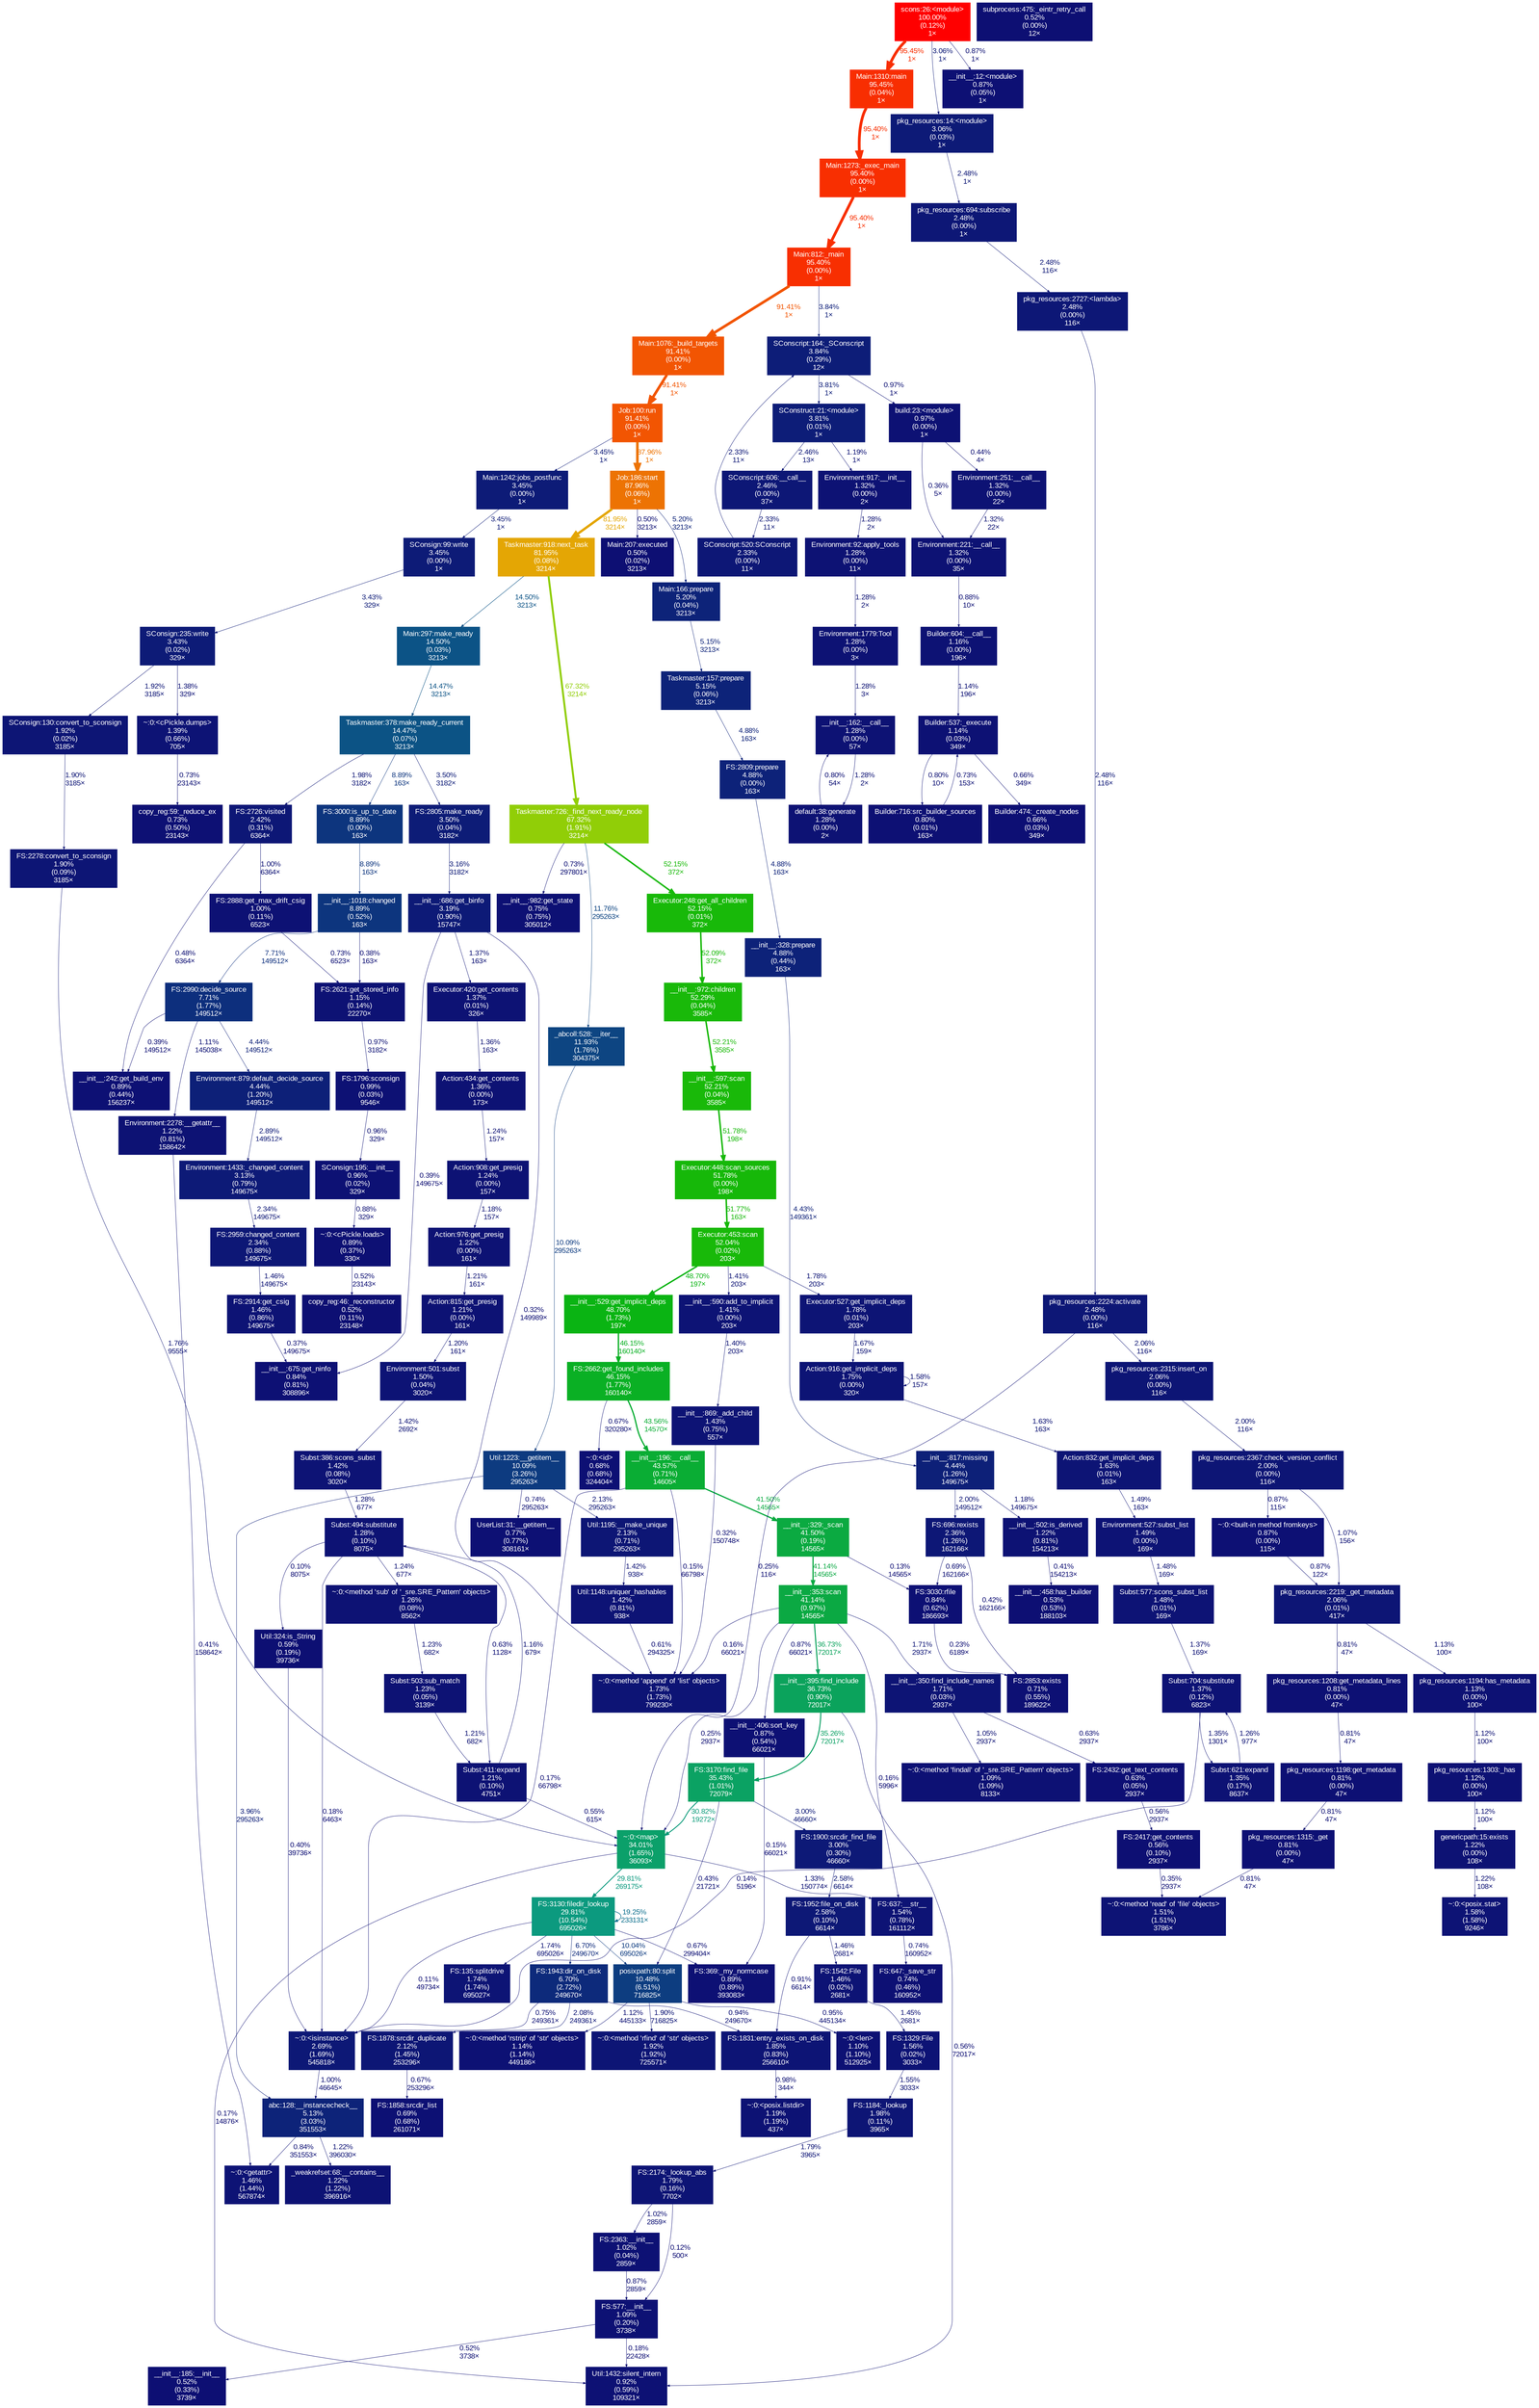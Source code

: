digraph {
	graph [ranksep=0.25, fontname=Arial, nodesep=0.125];
	node [fontname=Arial, style=filled, height=0, width=0, shape=box, fontcolor=white];
	edge [fontname=Arial];
	0 [color="#0d1475", fontcolor="#ffffff", fontsize="10.00", label="FS:2174:_lookup_abs\n1.79%\n(0.16%)\n7702×"];
	0 -> 780 [color="#0d0d73", label="0.12%\n500×", arrowsize="0.35", fontsize="10.00", fontcolor="#0d0d73", labeldistance="0.50", penwidth="0.50"];
	0 -> 1183 [color="#0d1174", label="1.02%\n2859×", arrowsize="0.35", fontsize="10.00", fontcolor="#0d1174", labeldistance="0.50", penwidth="0.50"];
	1 [color="#0d1575", fontcolor="#ffffff", fontsize="10.00", label="FS:1184:_lookup\n1.98%\n(0.11%)\n3965×"];
	1 -> 0 [color="#0d1475", label="1.79%\n3965×", arrowsize="0.35", fontsize="10.00", fontcolor="#0d1475", labeldistance="0.50", penwidth="0.50"];
	3 [color="#91ce07", fontcolor="#ffffff", fontsize="10.00", label="Taskmaster:726:_find_next_ready_node\n67.32%\n(1.91%)\n3214×"];
	3 -> 874 [color="#18b909", label="52.15%\n372×", arrowsize="0.72", fontsize="10.00", fontcolor="#18b909", labeldistance="2.09", penwidth="2.09"];
	3 -> 850 [color="#0d1074", label="0.73%\n297801×", arrowsize="0.35", fontsize="10.00", fontcolor="#0d1074", labeldistance="0.50", penwidth="0.50"];
	3 -> 479 [color="#0d4482", label="11.76%\n295263×", arrowsize="0.35", fontsize="10.00", fontcolor="#0d4482", labeldistance="0.50", penwidth="0.50"];
	16 [color="#0d1174", fontcolor="#ffffff", fontsize="10.00", label="Builder:537:_execute\n1.14%\n(0.03%)\n349×"];
	16 -> 199 [color="#0d1074", label="0.80%\n10×", arrowsize="0.35", fontsize="10.00", fontcolor="#0d1074", labeldistance="0.50", penwidth="0.50"];
	16 -> 18 [color="#0d0f74", label="0.66%\n349×", arrowsize="0.35", fontsize="10.00", fontcolor="#0d0f74", labeldistance="0.50", penwidth="0.50"];
	18 [color="#0d0f74", fontcolor="#ffffff", fontsize="10.00", label="Builder:474:_create_nodes\n0.66%\n(0.03%)\n349×"];
	19 [color="#0d1a77", fontcolor="#ffffff", fontsize="10.00", label="Environment:1433:_changed_content\n3.13%\n(0.79%)\n149675×"];
	19 -> 151 [color="#0d1776", label="2.34%\n149675×", arrowsize="0.35", fontsize="10.00", fontcolor="#0d1776", labeldistance="0.50", penwidth="0.50"];
	20 [color="#0d2078", fontcolor="#ffffff", fontsize="10.00", label="Environment:879:default_decide_source\n4.44%\n(1.20%)\n149512×"];
	20 -> 19 [color="#0d1976", label="2.89%\n149512×", arrowsize="0.35", fontsize="10.00", fontcolor="#0d1976", labeldistance="0.50", penwidth="0.50"];
	29 [color="#0d1274", fontcolor="#ffffff", fontsize="10.00", label="Subst:621:expand\n1.35%\n(0.17%)\n8637×"];
	29 -> 429 [color="#0d1274", label="1.26%\n977×", arrowsize="0.35", fontsize="10.00", fontcolor="#0d1274", labeldistance="0.50", penwidth="0.50"];
	33 [color="#0d1d78", fontcolor="#ffffff", fontsize="10.00", label="SConscript:164:_SConscript\n3.84%\n(0.29%)\n12×"];
	33 -> 329 [color="#0d1174", label="0.97%\n1×", arrowsize="0.35", fontsize="10.00", fontcolor="#0d1174", labeldistance="0.50", penwidth="0.50"];
	33 -> 76 [color="#0d1d78", label="3.81%\n1×", arrowsize="0.35", fontsize="10.00", fontcolor="#0d1d78", labeldistance="0.50", penwidth="0.50"];
	36 [color="#0d2379", fontcolor="#ffffff", fontsize="10.00", label="Taskmaster:157:prepare\n5.15%\n(0.06%)\n3213×"];
	36 -> 838 [color="#0d2279", label="4.88%\n163×", arrowsize="0.35", fontsize="10.00", fontcolor="#0d2279", labeldistance="0.50", penwidth="0.50"];
	37 [color="#0d2379", fontcolor="#ffffff", fontsize="10.00", label="Main:166:prepare\n5.20%\n(0.04%)\n3213×"];
	37 -> 36 [color="#0d2379", label="5.15%\n3213×", arrowsize="0.35", fontsize="10.00", fontcolor="#0d2379", labeldistance="0.50", penwidth="0.50"];
	74 [color="#0d1475", fontcolor="#ffffff", fontsize="10.00", label="Executor:527:get_implicit_deps\n1.78%\n(0.01%)\n203×"];
	74 -> 789 [color="#0d1475", label="1.67%\n159×", arrowsize="0.35", fontsize="10.00", fontcolor="#0d1475", labeldistance="0.50", penwidth="0.50"];
	76 [color="#0d1d78", fontcolor="#ffffff", fontsize="10.00", label="SConstruct:21:<module>\n3.81%\n(0.01%)\n1×"];
	76 -> 542 [color="#0d1274", label="1.19%\n1×", arrowsize="0.35", fontsize="10.00", fontcolor="#0d1274", labeldistance="0.50", penwidth="0.50"];
	76 -> 369 [color="#0d1776", label="2.46%\n13×", arrowsize="0.35", fontsize="10.00", fontcolor="#0d1776", labeldistance="0.50", penwidth="0.50"];
	84 [color="#f82f01", fontcolor="#ffffff", fontsize="10.00", label="Main:812:_main\n95.40%\n(0.00%)\n1×"];
	84 -> 33 [color="#0d1d78", label="3.84%\n1×", arrowsize="0.35", fontsize="10.00", fontcolor="#0d1d78", labeldistance="0.50", penwidth="0.50"];
	84 -> 559 [color="#f25502", label="91.41%\n1×", arrowsize="0.96", fontsize="10.00", fontcolor="#f25502", labeldistance="3.66", penwidth="3.66"];
	122 [color="#f82e01", fontcolor="#ffffff", fontsize="10.00", label="Main:1310:main\n95.45%\n(0.04%)\n1×"];
	122 -> 431 [color="#f82f01", label="95.40%\n1×", arrowsize="0.98", fontsize="10.00", fontcolor="#f82f01", labeldistance="3.82", penwidth="3.82"];
	132 [color="#0d1a77", fontcolor="#ffffff", fontsize="10.00", label="__init__:686:get_binfo\n3.19%\n(0.90%)\n15747×"];
	132 -> 335 [color="#0d0e73", label="0.39%\n149675×", arrowsize="0.35", fontsize="10.00", fontcolor="#0d0e73", labeldistance="0.50", penwidth="0.50"];
	132 -> 1586 [color="#0d0e73", label="0.32%\n149989×", arrowsize="0.35", fontsize="10.00", fontcolor="#0d0e73", labeldistance="0.50", penwidth="0.50"];
	132 -> 470 [color="#0d1274", label="1.37%\n163×", arrowsize="0.35", fontsize="10.00", fontcolor="#0d1274", labeldistance="0.50", penwidth="0.50"];
	150 [color="#0aad34", fontcolor="#ffffff", fontsize="10.00", label="__init__:196:__call__\n43.57%\n(0.71%)\n14605×"];
	150 -> 1586 [color="#0d0d73", label="0.15%\n66798×", arrowsize="0.35", fontsize="10.00", fontcolor="#0d0d73", labeldistance="0.50", penwidth="0.50"];
	150 -> 532 [color="#0baa41", label="41.50%\n14565×", arrowsize="0.64", fontsize="10.00", fontcolor="#0baa41", labeldistance="1.66", penwidth="1.66"];
	150 -> 406 [color="#0d0d73", label="0.17%\n66798×", arrowsize="0.35", fontsize="10.00", fontcolor="#0d0d73", labeldistance="0.50", penwidth="0.50"];
	151 [color="#0d1776", fontcolor="#ffffff", fontsize="10.00", label="FS:2959:changed_content\n2.34%\n(0.88%)\n149675×"];
	151 -> 1007 [color="#0d1375", label="1.46%\n149675×", arrowsize="0.35", fontsize="10.00", fontcolor="#0d1375", labeldistance="0.50", penwidth="0.50"];
	157 [color="#0d1776", fontcolor="#ffffff", fontsize="10.00", label="SConscript:520:SConscript\n2.33%\n(0.00%)\n11×"];
	157 -> 33 [color="#0d1776", label="2.33%\n11×", arrowsize="0.35", fontsize="10.00", fontcolor="#0d1776", labeldistance="0.50", penwidth="0.50"];
	158 [color="#0d1274", fontcolor="#ffffff", fontsize="10.00", label="__init__:162:__call__\n1.28%\n(0.00%)\n57×"];
	158 -> 910 [color="#0d1274", label="1.28%\n2×", arrowsize="0.35", fontsize="10.00", fontcolor="#0d1274", labeldistance="0.50", penwidth="0.50"];
	172 [color="#0d1074", fontcolor="#ffffff", fontsize="10.00", label="__init__:12:<module>\n0.87%\n(0.05%)\n1×"];
	181 [color="#0d0f73", fontcolor="#ffffff", fontsize="10.00", label="__init__:458:has_builder\n0.53%\n(0.53%)\n188103×"];
	183 [color="#19b909", fontcolor="#ffffff", fontsize="10.00", label="__init__:597:scan\n52.21%\n(0.04%)\n3585×"];
	183 -> 1248 [color="#16b809", label="51.78%\n198×", arrowsize="0.72", fontsize="10.00", fontcolor="#16b809", labeldistance="2.07", penwidth="2.07"];
	184 [color="#0c5385", fontcolor="#ffffff", fontsize="10.00", label="Taskmaster:378:make_ready_current\n14.47%\n(0.07%)\n3213×"];
	184 -> 896 [color="#0d357e", label="8.89%\n163×", arrowsize="0.35", fontsize="10.00", fontcolor="#0d357e", labeldistance="0.50", penwidth="0.50"];
	184 -> 802 [color="#0d1c77", label="3.50%\n3182×", arrowsize="0.35", fontsize="10.00", fontcolor="#0d1c77", labeldistance="0.50", penwidth="0.50"];
	184 -> 185 [color="#0d1575", label="1.98%\n3182×", arrowsize="0.35", fontsize="10.00", fontcolor="#0d1575", labeldistance="0.50", penwidth="0.50"];
	185 [color="#0d1776", fontcolor="#ffffff", fontsize="10.00", label="FS:2726:visited\n2.42%\n(0.31%)\n6364×"];
	185 -> 233 [color="#0d0f73", label="0.48%\n6364×", arrowsize="0.35", fontsize="10.00", fontcolor="#0d0f73", labeldistance="0.50", penwidth="0.50"];
	185 -> 684 [color="#0d1174", label="1.00%\n6364×", arrowsize="0.35", fontsize="10.00", fontcolor="#0d1174", labeldistance="0.50", penwidth="0.50"];
	188 [color="#0d1274", fontcolor="#ffffff", fontsize="10.00", label="__init__:502:is_derived\n1.22%\n(0.81%)\n154213×"];
	188 -> 181 [color="#0d0e73", label="0.41%\n154213×", arrowsize="0.35", fontsize="10.00", fontcolor="#0d0e73", labeldistance="0.50", penwidth="0.50"];
	189 [color="#0d357e", fontcolor="#ffffff", fontsize="10.00", label="__init__:1018:changed\n8.89%\n(0.52%)\n163×"];
	189 -> 441 [color="#0d0e73", label="0.38%\n163×", arrowsize="0.35", fontsize="10.00", fontcolor="#0d0e73", labeldistance="0.50", penwidth="0.50"];
	189 -> 277 [color="#0d2f7d", label="7.71%\n149512×", arrowsize="0.35", fontsize="10.00", fontcolor="#0d2f7d", labeldistance="0.50", penwidth="0.50"];
	190 [color="#0d0f73", fontcolor="#ffffff", fontsize="10.00", label="Main:207:executed\n0.50%\n(0.02%)\n3213×"];
	199 [color="#0d1074", fontcolor="#ffffff", fontsize="10.00", label="Builder:716:src_builder_sources\n0.80%\n(0.01%)\n163×"];
	199 -> 16 [color="#0d1074", label="0.73%\n153×", arrowsize="0.35", fontsize="10.00", fontcolor="#0d1074", labeldistance="0.50", penwidth="0.50"];
	200 [color="#19b909", fontcolor="#ffffff", fontsize="10.00", label="__init__:972:children\n52.29%\n(0.04%)\n3585×"];
	200 -> 183 [color="#19b909", label="52.21%\n3585×", arrowsize="0.72", fontsize="10.00", fontcolor="#19b909", labeldistance="2.09", penwidth="2.09"];
	203 [color="#0ba06a", fontcolor="#ffffff", fontsize="10.00", label="~:0:<map>\n34.01%\n(1.65%)\n36093×"];
	203 -> 308 [color="#0c9a7f", label="29.81%\n269175×", arrowsize="0.55", fontsize="10.00", fontcolor="#0c9a7f", labeldistance="1.19", penwidth="1.19"];
	203 -> 1357 [color="#0d0d73", label="0.17%\n14876×", arrowsize="0.35", fontsize="10.00", fontcolor="#0d0d73", labeldistance="0.50", penwidth="0.50"];
	203 -> 618 [color="#0d1274", label="1.33%\n150774×", arrowsize="0.35", fontsize="10.00", fontcolor="#0d1274", labeldistance="0.50", penwidth="0.50"];
	207 [color="#0d1375", fontcolor="#ffffff", fontsize="10.00", label="FS:1542:File\n1.46%\n(0.02%)\n2681×"];
	207 -> 880 [color="#0d1375", label="1.45%\n2681×", arrowsize="0.35", fontsize="10.00", fontcolor="#0d1375", labeldistance="0.50", penwidth="0.50"];
	208 [color="#0d1876", fontcolor="#ffffff", fontsize="10.00", label="FS:1952:file_on_disk\n2.58%\n(0.10%)\n6614×"];
	208 -> 589 [color="#0d1074", label="0.91%\n6614×", arrowsize="0.35", fontsize="10.00", fontcolor="#0d1074", labeldistance="0.50", penwidth="0.50"];
	208 -> 207 [color="#0d1375", label="1.46%\n2681×", arrowsize="0.35", fontsize="10.00", fontcolor="#0d1375", labeldistance="0.50", penwidth="0.50"];
	218 [color="#0ba943", fontcolor="#ffffff", fontsize="10.00", label="__init__:353:scan\n41.14%\n(0.97%)\n14565×"];
	218 -> 618 [color="#0d0d73", label="0.16%\n5996×", arrowsize="0.35", fontsize="10.00", fontcolor="#0d0d73", labeldistance="0.50", penwidth="0.50"];
	218 -> 203 [color="#0d0e73", label="0.25%\n2937×", arrowsize="0.35", fontsize="10.00", fontcolor="#0d0e73", labeldistance="0.50", penwidth="0.50"];
	218 -> 972 [color="#0d1475", label="1.71%\n2937×", arrowsize="0.35", fontsize="10.00", fontcolor="#0d1475", labeldistance="0.50", penwidth="0.50"];
	218 -> 1586 [color="#0d0d73", label="0.16%\n66021×", arrowsize="0.35", fontsize="10.00", fontcolor="#0d0d73", labeldistance="0.50", penwidth="0.50"];
	218 -> 466 [color="#0ba35c", label="36.73%\n72017×", arrowsize="0.61", fontsize="10.00", fontcolor="#0ba35c", labeldistance="1.47", penwidth="1.47"];
	218 -> 342 [color="#0d1074", label="0.87%\n66021×", arrowsize="0.35", fontsize="10.00", fontcolor="#0d1074", labeldistance="0.50", penwidth="0.50"];
	229 [color="#0d1a77", fontcolor="#ffffff", fontsize="10.00", label="pkg_resources:14:<module>\n3.06%\n(0.03%)\n1×"];
	229 -> 499 [color="#0d1776", label="2.48%\n1×", arrowsize="0.35", fontsize="10.00", fontcolor="#0d1776", labeldistance="0.50", penwidth="0.50"];
	232 [color="#e4a604", fontcolor="#ffffff", fontsize="10.00", label="Taskmaster:918:next_task\n81.95%\n(0.08%)\n3214×"];
	232 -> 3 [color="#91ce07", label="67.32%\n3214×", arrowsize="0.82", fontsize="10.00", fontcolor="#91ce07", labeldistance="2.69", penwidth="2.69"];
	232 -> 1470 [color="#0c5386", label="14.50%\n3213×", arrowsize="0.38", fontsize="10.00", fontcolor="#0c5386", labeldistance="0.58", penwidth="0.58"];
	233 [color="#0d1074", fontcolor="#ffffff", fontsize="10.00", label="__init__:242:get_build_env\n0.89%\n(0.44%)\n156237×"];
	240 [color="#0d1274", fontcolor="#ffffff", fontsize="10.00", label="Action:434:get_contents\n1.36%\n(0.00%)\n173×"];
	240 -> 1317 [color="#0d1274", label="1.24%\n157×", arrowsize="0.35", fontsize="10.00", fontcolor="#0d1274", labeldistance="0.50", penwidth="0.50"];
	246 [color="#0d1074", fontcolor="#ffffff", fontsize="10.00", label="~:0:<id>\n0.68%\n(0.68%)\n324404×"];
	249 [color="#0ab024", fontcolor="#ffffff", fontsize="10.00", label="FS:2662:get_found_includes\n46.15%\n(1.77%)\n160140×"];
	249 -> 150 [color="#0aad34", label="43.56%\n14570×", arrowsize="0.66", fontsize="10.00", fontcolor="#0aad34", labeldistance="1.74", penwidth="1.74"];
	249 -> 246 [color="#0d1074", label="0.67%\n320280×", arrowsize="0.35", fontsize="10.00", fontcolor="#0d1074", labeldistance="0.50", penwidth="0.50"];
	255 [color="#18b909", fontcolor="#ffffff", fontsize="10.00", label="Executor:453:scan\n52.04%\n(0.02%)\n203×"];
	255 -> 711 [color="#0ab413", label="48.70%\n197×", arrowsize="0.70", fontsize="10.00", fontcolor="#0ab413", labeldistance="1.95", penwidth="1.95"];
	255 -> 74 [color="#0d1475", label="1.78%\n203×", arrowsize="0.35", fontsize="10.00", fontcolor="#0d1475", labeldistance="0.50", penwidth="0.50"];
	255 -> 919 [color="#0d1375", label="1.41%\n203×", arrowsize="0.35", fontsize="10.00", fontcolor="#0d1375", labeldistance="0.50", penwidth="0.50"];
	268 [color="#0d1375", fontcolor="#ffffff", fontsize="10.00", label="Subst:386:scons_subst\n1.42%\n(0.08%)\n3020×"];
	268 -> 432 [color="#0d1274", label="1.28%\n677×", arrowsize="0.35", fontsize="10.00", fontcolor="#0d1274", labeldistance="0.50", penwidth="0.50"];
	277 [color="#0d2f7d", fontcolor="#ffffff", fontsize="10.00", label="FS:2990:decide_source\n7.71%\n(1.77%)\n149512×"];
	277 -> 233 [color="#0d0e73", label="0.39%\n149512×", arrowsize="0.35", fontsize="10.00", fontcolor="#0d0e73", labeldistance="0.50", penwidth="0.50"];
	277 -> 636 [color="#0d1174", label="1.11%\n145038×", arrowsize="0.35", fontsize="10.00", fontcolor="#0d1174", labeldistance="0.50", penwidth="0.50"];
	277 -> 20 [color="#0d2078", label="4.44%\n149512×", arrowsize="0.35", fontsize="10.00", fontcolor="#0d2078", labeldistance="0.50", penwidth="0.50"];
	279 [color="#ff0000", fontcolor="#ffffff", fontsize="10.00", label="scons:26:<module>\n100.00%\n(0.12%)\n1×"];
	279 -> 229 [color="#0d1a77", label="3.06%\n1×", arrowsize="0.35", fontsize="10.00", fontcolor="#0d1a77", labeldistance="0.50", penwidth="0.50"];
	279 -> 172 [color="#0d1074", label="0.87%\n1×", arrowsize="0.35", fontsize="10.00", fontcolor="#0d1074", labeldistance="0.50", penwidth="0.50"];
	279 -> 122 [color="#f82e01", label="95.45%\n1×", arrowsize="0.98", fontsize="10.00", fontcolor="#f82e01", labeldistance="3.82", penwidth="3.82"];
	303 [color="#0d0f73", fontcolor="#ffffff", fontsize="10.00", label="__init__:185:__init__\n0.52%\n(0.33%)\n3739×"];
	308 [color="#0c9a7f", fontcolor="#ffffff", fontsize="10.00", label="FS:3130:filedir_lookup\n29.81%\n(10.54%)\n695026×"];
	308 -> 582 [color="#0d1475", label="1.74%\n695026×", arrowsize="0.35", fontsize="10.00", fontcolor="#0d1475", labeldistance="0.50", penwidth="0.50"];
	308 -> 392 [color="#0d3b80", label="10.04%\n695026×", arrowsize="0.35", fontsize="10.00", fontcolor="#0d3b80", labeldistance="0.50", penwidth="0.50"];
	308 -> 337 [color="#0d1074", label="0.67%\n299404×", arrowsize="0.35", fontsize="10.00", fontcolor="#0d1074", labeldistance="0.50", penwidth="0.50"];
	308 -> 308 [color="#0c6e8c", label="19.25%\n233131×", arrowsize="0.44", fontsize="10.00", fontcolor="#0c6e8c", labeldistance="0.77", penwidth="0.77"];
	308 -> 406 [color="#0d0d73", label="0.11%\n49734×", arrowsize="0.35", fontsize="10.00", fontcolor="#0d0d73", labeldistance="0.50", penwidth="0.50"];
	308 -> 414 [color="#0d2a7b", label="6.70%\n249670×", arrowsize="0.35", fontsize="10.00", fontcolor="#0d2a7b", labeldistance="0.50", penwidth="0.50"];
	309 [color="#0d1575", fontcolor="#ffffff", fontsize="10.00", label="pkg_resources:2219:_get_metadata\n2.06%\n(0.01%)\n417×"];
	309 -> 934 [color="#0d1174", label="1.13%\n100×", arrowsize="0.35", fontsize="10.00", fontcolor="#0d1174", labeldistance="0.50", penwidth="0.50"];
	309 -> 1581 [color="#0d1074", label="0.81%\n47×", arrowsize="0.35", fontsize="10.00", fontcolor="#0d1074", labeldistance="0.50", penwidth="0.50"];
	310 [color="#0d1074", fontcolor="#ffffff", fontsize="10.00", label="~:0:<built-in method fromkeys>\n0.87%\n(0.00%)\n115×"];
	310 -> 309 [color="#0d1074", label="0.87%\n122×", arrowsize="0.35", fontsize="10.00", fontcolor="#0d1074", labeldistance="0.50", penwidth="0.50"];
	311 [color="#0d1575", fontcolor="#ffffff", fontsize="10.00", label="pkg_resources:2367:check_version_conflict\n2.00%\n(0.00%)\n116×"];
	311 -> 309 [color="#0d1174", label="1.07%\n156×", arrowsize="0.35", fontsize="10.00", fontcolor="#0d1174", labeldistance="0.50", penwidth="0.50"];
	311 -> 310 [color="#0d1074", label="0.87%\n115×", arrowsize="0.35", fontsize="10.00", fontcolor="#0d1074", labeldistance="0.50", penwidth="0.50"];
	318 [color="#ed7303", fontcolor="#ffffff", fontsize="10.00", label="Job:186:start\n87.96%\n(0.06%)\n1×"];
	318 -> 37 [color="#0d2379", label="5.20%\n3213×", arrowsize="0.35", fontsize="10.00", fontcolor="#0d2379", labeldistance="0.50", penwidth="0.50"];
	318 -> 232 [color="#e4a604", label="81.95%\n3214×", arrowsize="0.91", fontsize="10.00", fontcolor="#e4a604", labeldistance="3.28", penwidth="3.28"];
	318 -> 190 [color="#0d0f73", label="0.50%\n3213×", arrowsize="0.35", fontsize="10.00", fontcolor="#0d0f73", labeldistance="0.50", penwidth="0.50"];
	329 [color="#0d1174", fontcolor="#ffffff", fontsize="10.00", label="build:23:<module>\n0.97%\n(0.00%)\n1×"];
	329 -> 771 [color="#0d0e73", label="0.36%\n5×", arrowsize="0.35", fontsize="10.00", fontcolor="#0d0e73", labeldistance="0.50", penwidth="0.50"];
	329 -> 843 [color="#0d0f73", label="0.44%\n4×", arrowsize="0.35", fontsize="10.00", fontcolor="#0d0f73", labeldistance="0.50", penwidth="0.50"];
	335 [color="#0d1074", fontcolor="#ffffff", fontsize="10.00", label="__init__:675:get_ninfo\n0.84%\n(0.81%)\n308896×"];
	337 [color="#0d1074", fontcolor="#ffffff", fontsize="10.00", label="FS:369:_my_normcase\n0.89%\n(0.89%)\n393083×"];
	340 [color="#0d1977", fontcolor="#ffffff", fontsize="10.00", label="FS:1900:srcdir_find_file\n3.00%\n(0.30%)\n46660×"];
	340 -> 208 [color="#0d1876", label="2.58%\n6614×", arrowsize="0.35", fontsize="10.00", fontcolor="#0d1876", labeldistance="0.50", penwidth="0.50"];
	342 [color="#0d1074", fontcolor="#ffffff", fontsize="10.00", label="__init__:406:sort_key\n0.87%\n(0.54%)\n66021×"];
	342 -> 337 [color="#0d0d73", label="0.15%\n66021×", arrowsize="0.35", fontsize="10.00", fontcolor="#0d0d73", labeldistance="0.50", penwidth="0.50"];
	348 [color="#0d0f73", fontcolor="#ffffff", fontsize="10.00", label="subprocess:475:_eintr_retry_call\n0.52%\n(0.00%)\n12×"];
	365 [color="#0d1575", fontcolor="#ffffff", fontsize="10.00", label="pkg_resources:2315:insert_on\n2.06%\n(0.00%)\n116×"];
	365 -> 311 [color="#0d1575", label="2.00%\n116×", arrowsize="0.35", fontsize="10.00", fontcolor="#0d1575", labeldistance="0.50", penwidth="0.50"];
	369 [color="#0d1776", fontcolor="#ffffff", fontsize="10.00", label="SConscript:606:__call__\n2.46%\n(0.00%)\n37×"];
	369 -> 157 [color="#0d1776", label="2.33%\n11×", arrowsize="0.35", fontsize="10.00", fontcolor="#0d1776", labeldistance="0.50", penwidth="0.50"];
	380 [color="#0d1375", fontcolor="#ffffff", fontsize="10.00", label="~:0:<posix.stat>\n1.58%\n(1.58%)\n9246×"];
	382 [color="#0d1274", fontcolor="#ffffff", fontsize="10.00", label="genericpath:15:exists\n1.22%\n(0.00%)\n108×"];
	382 -> 380 [color="#0d1274", label="1.22%\n108×", arrowsize="0.35", fontsize="10.00", fontcolor="#0d1274", labeldistance="0.50", penwidth="0.50"];
	385 [color="#0d1274", fontcolor="#ffffff", fontsize="10.00", label="Environment:1779:Tool\n1.28%\n(0.00%)\n3×"];
	385 -> 158 [color="#0d1274", label="1.28%\n3×", arrowsize="0.35", fontsize="10.00", fontcolor="#0d1274", labeldistance="0.50", penwidth="0.50"];
	387 [color="#0d1274", fontcolor="#ffffff", fontsize="10.00", label="Environment:92:apply_tools\n1.28%\n(0.00%)\n11×"];
	387 -> 385 [color="#0d1274", label="1.28%\n2×", arrowsize="0.35", fontsize="10.00", fontcolor="#0d1274", labeldistance="0.50", penwidth="0.50"];
	391 [color="#0d1174", fontcolor="#ffffff", fontsize="10.00", label="~:0:<method 'rstrip' of 'str' objects>\n1.14%\n(1.14%)\n449186×"];
	392 [color="#0d3d80", fontcolor="#ffffff", fontsize="10.00", label="posixpath:80:split\n10.48%\n(6.51%)\n716825×"];
	392 -> 1294 [color="#0d1575", label="1.90%\n716825×", arrowsize="0.35", fontsize="10.00", fontcolor="#0d1575", labeldistance="0.50", penwidth="0.50"];
	392 -> 646 [color="#0d1174", label="0.95%\n445134×", arrowsize="0.35", fontsize="10.00", fontcolor="#0d1174", labeldistance="0.50", penwidth="0.50"];
	392 -> 391 [color="#0d1174", label="1.12%\n445133×", arrowsize="0.35", fontsize="10.00", fontcolor="#0d1174", labeldistance="0.50", penwidth="0.50"];
	406 [color="#0d1876", fontcolor="#ffffff", fontsize="10.00", label="~:0:<isinstance>\n2.69%\n(1.69%)\n545818×"];
	406 -> 629 [color="#0d1174", label="1.00%\n46645×", arrowsize="0.35", fontsize="10.00", fontcolor="#0d1174", labeldistance="0.50", penwidth="0.50"];
	414 [color="#0d2a7b", fontcolor="#ffffff", fontsize="10.00", label="FS:1943:dir_on_disk\n6.70%\n(2.72%)\n249670×"];
	414 -> 480 [color="#0d1575", label="2.08%\n249361×", arrowsize="0.35", fontsize="10.00", fontcolor="#0d1575", labeldistance="0.50", penwidth="0.50"];
	414 -> 589 [color="#0d1174", label="0.94%\n249670×", arrowsize="0.35", fontsize="10.00", fontcolor="#0d1174", labeldistance="0.50", penwidth="0.50"];
	414 -> 406 [color="#0d1074", label="0.75%\n249361×", arrowsize="0.35", fontsize="10.00", fontcolor="#0d1074", labeldistance="0.50", penwidth="0.50"];
	416 [color="#0d0f73", fontcolor="#ffffff", fontsize="10.00", label="Util:324:is_String\n0.59%\n(0.19%)\n39736×"];
	416 -> 406 [color="#0d0e73", label="0.40%\n39736×", arrowsize="0.35", fontsize="10.00", fontcolor="#0d0e73", labeldistance="0.50", penwidth="0.50"];
	429 [color="#0d1275", fontcolor="#ffffff", fontsize="10.00", label="Subst:704:substitute\n1.37%\n(0.12%)\n6823×"];
	429 -> 406 [color="#0d0d73", label="0.14%\n5196×", arrowsize="0.35", fontsize="10.00", fontcolor="#0d0d73", labeldistance="0.50", penwidth="0.50"];
	429 -> 29 [color="#0d1274", label="1.35%\n1301×", arrowsize="0.35", fontsize="10.00", fontcolor="#0d1274", labeldistance="0.50", penwidth="0.50"];
	430 [color="#0d1174", fontcolor="#ffffff", fontsize="10.00", label="SConsign:195:__init__\n0.96%\n(0.02%)\n329×"];
	430 -> 478 [color="#0d1074", label="0.88%\n329×", arrowsize="0.35", fontsize="10.00", fontcolor="#0d1074", labeldistance="0.50", penwidth="0.50"];
	431 [color="#f82f01", fontcolor="#ffffff", fontsize="10.00", label="Main:1273:_exec_main\n95.40%\n(0.00%)\n1×"];
	431 -> 84 [color="#f82f01", label="95.40%\n1×", arrowsize="0.98", fontsize="10.00", fontcolor="#f82f01", labeldistance="3.82", penwidth="3.82"];
	432 [color="#0d1274", fontcolor="#ffffff", fontsize="10.00", label="Subst:494:substitute\n1.28%\n(0.10%)\n8075×"];
	432 -> 416 [color="#0d0d73", label="0.10%\n8075×", arrowsize="0.35", fontsize="10.00", fontcolor="#0d0d73", labeldistance="0.50", penwidth="0.50"];
	432 -> 1155 [color="#0d1274", label="1.24%\n677×", arrowsize="0.35", fontsize="10.00", fontcolor="#0d1274", labeldistance="0.50", penwidth="0.50"];
	432 -> 588 [color="#0d0f74", label="0.63%\n1128×", arrowsize="0.35", fontsize="10.00", fontcolor="#0d0f74", labeldistance="0.50", penwidth="0.50"];
	432 -> 406 [color="#0d0d73", label="0.18%\n6463×", arrowsize="0.35", fontsize="10.00", fontcolor="#0d0d73", labeldistance="0.50", penwidth="0.50"];
	441 [color="#0d1274", fontcolor="#ffffff", fontsize="10.00", label="FS:2621:get_stored_info\n1.15%\n(0.14%)\n22270×"];
	441 -> 1275 [color="#0d1174", label="0.97%\n3182×", arrowsize="0.35", fontsize="10.00", fontcolor="#0d1174", labeldistance="0.50", penwidth="0.50"];
	449 [color="#0d1375", fontcolor="#ffffff", fontsize="10.00", label="~:0:<getattr>\n1.46%\n(1.44%)\n567874×"];
	466 [color="#0ba35c", fontcolor="#ffffff", fontsize="10.00", label="__init__:395:find_include\n36.73%\n(0.90%)\n72017×"];
	466 -> 1357 [color="#0d0f73", label="0.56%\n72017×", arrowsize="0.35", fontsize="10.00", fontcolor="#0d0f73", labeldistance="0.50", penwidth="0.50"];
	466 -> 599 [color="#0ba164", label="35.26%\n72017×", arrowsize="0.59", fontsize="10.00", fontcolor="#0ba164", labeldistance="1.41", penwidth="1.41"];
	468 [color="#0d1074", fontcolor="#ffffff", fontsize="10.00", label="FS:2853:exists\n0.71%\n(0.55%)\n189622×"];
	470 [color="#0d1274", fontcolor="#ffffff", fontsize="10.00", label="Executor:420:get_contents\n1.37%\n(0.01%)\n326×"];
	470 -> 240 [color="#0d1274", label="1.36%\n163×", arrowsize="0.35", fontsize="10.00", fontcolor="#0d1274", labeldistance="0.50", penwidth="0.50"];
	478 [color="#0d1074", fontcolor="#ffffff", fontsize="10.00", label="~:0:<cPickle.loads>\n0.89%\n(0.37%)\n330×"];
	478 -> 1353 [color="#0d0f73", label="0.52%\n23143×", arrowsize="0.35", fontsize="10.00", fontcolor="#0d0f73", labeldistance="0.50", penwidth="0.50"];
	479 [color="#0d4582", fontcolor="#ffffff", fontsize="10.00", label="_abcoll:528:__iter__\n11.93%\n(1.76%)\n304375×"];
	479 -> 1093 [color="#0d3b80", label="10.09%\n295263×", arrowsize="0.35", fontsize="10.00", fontcolor="#0d3b80", labeldistance="0.50", penwidth="0.50"];
	480 [color="#0d1675", fontcolor="#ffffff", fontsize="10.00", label="FS:1878:srcdir_duplicate\n2.12%\n(1.45%)\n253296×"];
	480 -> 991 [color="#0d0f74", label="0.67%\n253296×", arrowsize="0.35", fontsize="10.00", fontcolor="#0d0f74", labeldistance="0.50", penwidth="0.50"];
	484 [color="#0d1274", fontcolor="#ffffff", fontsize="10.00", label="_weakrefset:68:__contains__\n1.22%\n(1.22%)\n396916×"];
	499 [color="#0d1776", fontcolor="#ffffff", fontsize="10.00", label="pkg_resources:694:subscribe\n2.48%\n(0.00%)\n1×"];
	499 -> 1032 [color="#0d1776", label="2.48%\n116×", arrowsize="0.35", fontsize="10.00", fontcolor="#0d1776", labeldistance="0.50", penwidth="0.50"];
	504 [color="#0d1375", fontcolor="#ffffff", fontsize="10.00", label="Environment:501:subst\n1.50%\n(0.04%)\n3020×"];
	504 -> 268 [color="#0d1375", label="1.42%\n2692×", arrowsize="0.35", fontsize="10.00", fontcolor="#0d1375", labeldistance="0.50", penwidth="0.50"];
	505 [color="#0d1274", fontcolor="#ffffff", fontsize="10.00", label="Action:815:get_presig\n1.21%\n(0.00%)\n161×"];
	505 -> 504 [color="#0d1274", label="1.20%\n161×", arrowsize="0.35", fontsize="10.00", fontcolor="#0d1274", labeldistance="0.50", penwidth="0.50"];
	512 [color="#0d1375", fontcolor="#ffffff", fontsize="10.00", label="~:0:<method 'read' of 'file' objects>\n1.51%\n(1.51%)\n3786×"];
	513 [color="#0d0f73", fontcolor="#ffffff", fontsize="10.00", label="FS:2417:get_contents\n0.56%\n(0.10%)\n2937×"];
	513 -> 512 [color="#0d0e73", label="0.35%\n2937×", arrowsize="0.35", fontsize="10.00", fontcolor="#0d0e73", labeldistance="0.50", penwidth="0.50"];
	518 [color="#0d1074", fontcolor="#ffffff", fontsize="10.00", label="pkg_resources:1315:_get\n0.81%\n(0.00%)\n47×"];
	518 -> 512 [color="#0d1074", label="0.81%\n47×", arrowsize="0.35", fontsize="10.00", fontcolor="#0d1074", labeldistance="0.50", penwidth="0.50"];
	526 [color="#0d1776", fontcolor="#ffffff", fontsize="10.00", label="FS:696:rexists\n2.36%\n(1.26%)\n162166×"];
	526 -> 1018 [color="#0d1074", label="0.69%\n162166×", arrowsize="0.35", fontsize="10.00", fontcolor="#0d1074", labeldistance="0.50", penwidth="0.50"];
	526 -> 468 [color="#0d0e73", label="0.42%\n162166×", arrowsize="0.35", fontsize="10.00", fontcolor="#0d0e73", labeldistance="0.50", penwidth="0.50"];
	529 [color="#0d2078", fontcolor="#ffffff", fontsize="10.00", label="__init__:817:missing\n4.44%\n(1.26%)\n149675×"];
	529 -> 188 [color="#0d1274", label="1.18%\n149675×", arrowsize="0.35", fontsize="10.00", fontcolor="#0d1274", labeldistance="0.50", penwidth="0.50"];
	529 -> 526 [color="#0d1575", label="2.00%\n149512×", arrowsize="0.35", fontsize="10.00", fontcolor="#0d1575", labeldistance="0.50", penwidth="0.50"];
	532 [color="#0baa41", fontcolor="#ffffff", fontsize="10.00", label="__init__:329:_scan\n41.50%\n(0.19%)\n14565×"];
	532 -> 218 [color="#0ba943", label="41.14%\n14565×", arrowsize="0.64", fontsize="10.00", fontcolor="#0ba943", labeldistance="1.65", penwidth="1.65"];
	532 -> 1018 [color="#0d0d73", label="0.13%\n14565×", arrowsize="0.35", fontsize="10.00", fontcolor="#0d0d73", labeldistance="0.50", penwidth="0.50"];
	542 [color="#0d1274", fontcolor="#ffffff", fontsize="10.00", label="Environment:917:__init__\n1.32%\n(0.00%)\n2×"];
	542 -> 387 [color="#0d1274", label="1.28%\n2×", arrowsize="0.35", fontsize="10.00", fontcolor="#0d1274", labeldistance="0.50", penwidth="0.50"];
	559 [color="#f25502", fontcolor="#ffffff", fontsize="10.00", label="Main:1076:_build_targets\n91.41%\n(0.00%)\n1×"];
	559 -> 1025 [color="#f25502", label="91.41%\n1×", arrowsize="0.96", fontsize="10.00", fontcolor="#f25502", labeldistance="3.66", penwidth="3.66"];
	582 [color="#0d1475", fontcolor="#ffffff", fontsize="10.00", label="FS:135:splitdrive\n1.74%\n(1.74%)\n695027×"];
	587 [color="#0d1575", fontcolor="#ffffff", fontsize="10.00", label="FS:2278:convert_to_sconsign\n1.90%\n(0.09%)\n3185×"];
	587 -> 203 [color="#0d1475", label="1.76%\n9555×", arrowsize="0.35", fontsize="10.00", fontcolor="#0d1475", labeldistance="0.50", penwidth="0.50"];
	588 [color="#0d1274", fontcolor="#ffffff", fontsize="10.00", label="Subst:411:expand\n1.21%\n(0.10%)\n4751×"];
	588 -> 203 [color="#0d0f73", label="0.55%\n615×", arrowsize="0.35", fontsize="10.00", fontcolor="#0d0f73", labeldistance="0.50", penwidth="0.50"];
	588 -> 432 [color="#0d1274", label="1.16%\n679×", arrowsize="0.35", fontsize="10.00", fontcolor="#0d1274", labeldistance="0.50", penwidth="0.50"];
	589 [color="#0d1475", fontcolor="#ffffff", fontsize="10.00", label="FS:1831:entry_exists_on_disk\n1.85%\n(0.83%)\n256610×"];
	589 -> 1433 [color="#0d1174", label="0.98%\n344×", arrowsize="0.35", fontsize="10.00", fontcolor="#0d1174", labeldistance="0.50", penwidth="0.50"];
	590 [color="#0d1776", fontcolor="#ffffff", fontsize="10.00", label="pkg_resources:2224:activate\n2.48%\n(0.00%)\n116×"];
	590 -> 203 [color="#0d0e73", label="0.25%\n116×", arrowsize="0.35", fontsize="10.00", fontcolor="#0d0e73", labeldistance="0.50", penwidth="0.50"];
	590 -> 365 [color="#0d1575", label="2.06%\n116×", arrowsize="0.35", fontsize="10.00", fontcolor="#0d1575", labeldistance="0.50", penwidth="0.50"];
	599 [color="#0ba263", fontcolor="#ffffff", fontsize="10.00", label="FS:3170:find_file\n35.43%\n(1.01%)\n72079×"];
	599 -> 392 [color="#0d0f73", label="0.43%\n21721×", arrowsize="0.35", fontsize="10.00", fontcolor="#0d0f73", labeldistance="0.50", penwidth="0.50"];
	599 -> 203 [color="#0c9b7a", label="30.82%\n19272×", arrowsize="0.56", fontsize="10.00", fontcolor="#0c9b7a", labeldistance="1.23", penwidth="1.23"];
	599 -> 340 [color="#0d1977", label="3.00%\n46660×", arrowsize="0.35", fontsize="10.00", fontcolor="#0d1977", labeldistance="0.50", penwidth="0.50"];
	618 [color="#0d1375", fontcolor="#ffffff", fontsize="10.00", label="FS:637:__str__\n1.54%\n(0.78%)\n161112×"];
	618 -> 808 [color="#0d1074", label="0.74%\n160952×", arrowsize="0.35", fontsize="10.00", fontcolor="#0d1074", labeldistance="0.50", penwidth="0.50"];
	620 [color="#0d1575", fontcolor="#ffffff", fontsize="10.00", label="SConsign:130:convert_to_sconsign\n1.92%\n(0.02%)\n3185×"];
	620 -> 587 [color="#0d1575", label="1.90%\n3185×", arrowsize="0.35", fontsize="10.00", fontcolor="#0d1575", labeldistance="0.50", penwidth="0.50"];
	621 [color="#0d1b77", fontcolor="#ffffff", fontsize="10.00", label="SConsign:235:write\n3.43%\n(0.02%)\n329×"];
	621 -> 1287 [color="#0d1275", label="1.38%\n329×", arrowsize="0.35", fontsize="10.00", fontcolor="#0d1275", labeldistance="0.50", penwidth="0.50"];
	621 -> 620 [color="#0d1575", label="1.92%\n3185×", arrowsize="0.35", fontsize="10.00", fontcolor="#0d1575", labeldistance="0.50", penwidth="0.50"];
	625 [color="#0d1074", fontcolor="#ffffff", fontsize="10.00", label="copy_reg:59:_reduce_ex\n0.73%\n(0.50%)\n23143×"];
	629 [color="#0d2379", fontcolor="#ffffff", fontsize="10.00", label="abc:128:__instancecheck__\n5.13%\n(3.03%)\n351553×"];
	629 -> 449 [color="#0d1074", label="0.84%\n351553×", arrowsize="0.35", fontsize="10.00", fontcolor="#0d1074", labeldistance="0.50", penwidth="0.50"];
	629 -> 484 [color="#0d1274", label="1.22%\n396030×", arrowsize="0.35", fontsize="10.00", fontcolor="#0d1274", labeldistance="0.50", penwidth="0.50"];
	636 [color="#0d1274", fontcolor="#ffffff", fontsize="10.00", label="Environment:2278:__getattr__\n1.22%\n(0.81%)\n158642×"];
	636 -> 449 [color="#0d0e73", label="0.41%\n158642×", arrowsize="0.35", fontsize="10.00", fontcolor="#0d0e73", labeldistance="0.50", penwidth="0.50"];
	643 [color="#0d1b77", fontcolor="#ffffff", fontsize="10.00", label="SConsign:99:write\n3.45%\n(0.00%)\n1×"];
	643 -> 621 [color="#0d1b77", label="3.43%\n329×", arrowsize="0.35", fontsize="10.00", fontcolor="#0d1b77", labeldistance="0.50", penwidth="0.50"];
	646 [color="#0d1174", fontcolor="#ffffff", fontsize="10.00", label="~:0:<len>\n1.10%\n(1.10%)\n512925×"];
	676 [color="#0d1375", fontcolor="#ffffff", fontsize="10.00", label="Subst:577:scons_subst_list\n1.48%\n(0.01%)\n169×"];
	676 -> 429 [color="#0d1275", label="1.37%\n169×", arrowsize="0.35", fontsize="10.00", fontcolor="#0d1275", labeldistance="0.50", penwidth="0.50"];
	684 [color="#0d1174", fontcolor="#ffffff", fontsize="10.00", label="FS:2888:get_max_drift_csig\n1.00%\n(0.11%)\n6523×"];
	684 -> 441 [color="#0d1074", label="0.73%\n6523×", arrowsize="0.35", fontsize="10.00", fontcolor="#0d1074", labeldistance="0.50", penwidth="0.50"];
	711 [color="#0ab413", fontcolor="#ffffff", fontsize="10.00", label="__init__:529:get_implicit_deps\n48.70%\n(1.73%)\n197×"];
	711 -> 249 [color="#0ab024", label="46.15%\n160140×", arrowsize="0.68", fontsize="10.00", fontcolor="#0ab024", labeldistance="1.85", penwidth="1.85"];
	752 [color="#0d1274", fontcolor="#ffffff", fontsize="10.00", label="Subst:503:sub_match\n1.23%\n(0.05%)\n3139×"];
	752 -> 588 [color="#0d1274", label="1.21%\n682×", arrowsize="0.35", fontsize="10.00", fontcolor="#0d1274", labeldistance="0.50", penwidth="0.50"];
	755 [color="#0d1274", fontcolor="#ffffff", fontsize="10.00", label="Builder:604:__call__\n1.16%\n(0.00%)\n196×"];
	755 -> 16 [color="#0d1174", label="1.14%\n196×", arrowsize="0.35", fontsize="10.00", fontcolor="#0d1174", labeldistance="0.50", penwidth="0.50"];
	759 [color="#0d1375", fontcolor="#ffffff", fontsize="10.00", label="__init__:869:_add_child\n1.43%\n(0.75%)\n557×"];
	759 -> 1586 [color="#0d0e73", label="0.32%\n150748×", arrowsize="0.35", fontsize="10.00", fontcolor="#0d0e73", labeldistance="0.50", penwidth="0.50"];
	762 [color="#0d1375", fontcolor="#ffffff", fontsize="10.00", label="Util:1148:uniquer_hashables\n1.42%\n(0.81%)\n938×"];
	762 -> 1586 [color="#0d0f74", label="0.61%\n294325×", arrowsize="0.35", fontsize="10.00", fontcolor="#0d0f74", labeldistance="0.50", penwidth="0.50"];
	763 [color="#0d1675", fontcolor="#ffffff", fontsize="10.00", label="Util:1195:__make_unique\n2.13%\n(0.71%)\n295263×"];
	763 -> 762 [color="#0d1375", label="1.42%\n938×", arrowsize="0.35", fontsize="10.00", fontcolor="#0d1375", labeldistance="0.50", penwidth="0.50"];
	771 [color="#0d1274", fontcolor="#ffffff", fontsize="10.00", label="Environment:221:__call__\n1.32%\n(0.00%)\n35×"];
	771 -> 755 [color="#0d1074", label="0.88%\n10×", arrowsize="0.35", fontsize="10.00", fontcolor="#0d1074", labeldistance="0.50", penwidth="0.50"];
	780 [color="#0d1174", fontcolor="#ffffff", fontsize="10.00", label="FS:577:__init__\n1.09%\n(0.20%)\n3738×"];
	780 -> 1357 [color="#0d0d73", label="0.18%\n22428×", arrowsize="0.35", fontsize="10.00", fontcolor="#0d0d73", labeldistance="0.50", penwidth="0.50"];
	780 -> 303 [color="#0d0f73", label="0.52%\n3738×", arrowsize="0.35", fontsize="10.00", fontcolor="#0d0f73", labeldistance="0.50", penwidth="0.50"];
	787 [color="#0d1375", fontcolor="#ffffff", fontsize="10.00", label="Environment:527:subst_list\n1.49%\n(0.00%)\n169×"];
	787 -> 676 [color="#0d1375", label="1.48%\n169×", arrowsize="0.35", fontsize="10.00", fontcolor="#0d1375", labeldistance="0.50", penwidth="0.50"];
	789 [color="#0d1475", fontcolor="#ffffff", fontsize="10.00", label="Action:916:get_implicit_deps\n1.75%\n(0.00%)\n320×"];
	789 -> 800 [color="#0d1475", label="1.63%\n163×", arrowsize="0.35", fontsize="10.00", fontcolor="#0d1475", labeldistance="0.50", penwidth="0.50"];
	789 -> 789 [color="#0d1375", label="1.58%\n157×", arrowsize="0.35", fontsize="10.00", fontcolor="#0d1375", labeldistance="0.50", penwidth="0.50"];
	800 [color="#0d1475", fontcolor="#ffffff", fontsize="10.00", label="Action:832:get_implicit_deps\n1.63%\n(0.01%)\n163×"];
	800 -> 787 [color="#0d1375", label="1.49%\n163×", arrowsize="0.35", fontsize="10.00", fontcolor="#0d1375", labeldistance="0.50", penwidth="0.50"];
	802 [color="#0d1c77", fontcolor="#ffffff", fontsize="10.00", label="FS:2805:make_ready\n3.50%\n(0.04%)\n3182×"];
	802 -> 132 [color="#0d1a77", label="3.16%\n3182×", arrowsize="0.35", fontsize="10.00", fontcolor="#0d1a77", labeldistance="0.50", penwidth="0.50"];
	808 [color="#0d1074", fontcolor="#ffffff", fontsize="10.00", label="FS:647:_save_str\n0.74%\n(0.46%)\n160952×"];
	837 [color="#0d2279", fontcolor="#ffffff", fontsize="10.00", label="__init__:328:prepare\n4.88%\n(0.44%)\n163×"];
	837 -> 529 [color="#0d2078", label="4.43%\n149361×", arrowsize="0.35", fontsize="10.00", fontcolor="#0d2078", labeldistance="0.50", penwidth="0.50"];
	838 [color="#0d2279", fontcolor="#ffffff", fontsize="10.00", label="FS:2809:prepare\n4.88%\n(0.00%)\n163×"];
	838 -> 837 [color="#0d2279", label="4.88%\n163×", arrowsize="0.35", fontsize="10.00", fontcolor="#0d2279", labeldistance="0.50", penwidth="0.50"];
	843 [color="#0d1274", fontcolor="#ffffff", fontsize="10.00", label="Environment:251:__call__\n1.32%\n(0.00%)\n22×"];
	843 -> 771 [color="#0d1274", label="1.32%\n22×", arrowsize="0.35", fontsize="10.00", fontcolor="#0d1274", labeldistance="0.50", penwidth="0.50"];
	850 [color="#0d1074", fontcolor="#ffffff", fontsize="10.00", label="__init__:982:get_state\n0.75%\n(0.75%)\n305012×"];
	874 [color="#18b909", fontcolor="#ffffff", fontsize="10.00", label="Executor:248:get_all_children\n52.15%\n(0.01%)\n372×"];
	874 -> 200 [color="#18b909", label="52.09%\n372×", arrowsize="0.72", fontsize="10.00", fontcolor="#18b909", labeldistance="2.08", penwidth="2.08"];
	880 [color="#0d1375", fontcolor="#ffffff", fontsize="10.00", label="FS:1329:File\n1.56%\n(0.02%)\n3033×"];
	880 -> 1 [color="#0d1375", label="1.55%\n3033×", arrowsize="0.35", fontsize="10.00", fontcolor="#0d1375", labeldistance="0.50", penwidth="0.50"];
	896 [color="#0d357e", fontcolor="#ffffff", fontsize="10.00", label="FS:3000:is_up_to_date\n8.89%\n(0.00%)\n163×"];
	896 -> 189 [color="#0d357e", label="8.89%\n163×", arrowsize="0.35", fontsize="10.00", fontcolor="#0d357e", labeldistance="0.50", penwidth="0.50"];
	910 [color="#0d1274", fontcolor="#ffffff", fontsize="10.00", label="default:38:generate\n1.28%\n(0.00%)\n2×"];
	910 -> 158 [color="#0d1074", label="0.80%\n54×", arrowsize="0.35", fontsize="10.00", fontcolor="#0d1074", labeldistance="0.50", penwidth="0.50"];
	919 [color="#0d1375", fontcolor="#ffffff", fontsize="10.00", label="__init__:590:add_to_implicit\n1.41%\n(0.00%)\n203×"];
	919 -> 759 [color="#0d1375", label="1.40%\n203×", arrowsize="0.35", fontsize="10.00", fontcolor="#0d1375", labeldistance="0.50", penwidth="0.50"];
	934 [color="#0d1174", fontcolor="#ffffff", fontsize="10.00", label="pkg_resources:1194:has_metadata\n1.13%\n(0.00%)\n100×"];
	934 -> 936 [color="#0d1174", label="1.12%\n100×", arrowsize="0.35", fontsize="10.00", fontcolor="#0d1174", labeldistance="0.50", penwidth="0.50"];
	935 [color="#0d1074", fontcolor="#ffffff", fontsize="10.00", label="pkg_resources:1198:get_metadata\n0.81%\n(0.00%)\n47×"];
	935 -> 518 [color="#0d1074", label="0.81%\n47×", arrowsize="0.35", fontsize="10.00", fontcolor="#0d1074", labeldistance="0.50", penwidth="0.50"];
	936 [color="#0d1174", fontcolor="#ffffff", fontsize="10.00", label="pkg_resources:1303:_has\n1.12%\n(0.00%)\n100×"];
	936 -> 382 [color="#0d1174", label="1.12%\n100×", arrowsize="0.35", fontsize="10.00", fontcolor="#0d1174", labeldistance="0.50", penwidth="0.50"];
	946 [color="#0d1b77", fontcolor="#ffffff", fontsize="10.00", label="Main:1242:jobs_postfunc\n3.45%\n(0.00%)\n1×"];
	946 -> 643 [color="#0d1b77", label="3.45%\n1×", arrowsize="0.35", fontsize="10.00", fontcolor="#0d1b77", labeldistance="0.50", penwidth="0.50"];
	971 [color="#0d0f74", fontcolor="#ffffff", fontsize="10.00", label="FS:2432:get_text_contents\n0.63%\n(0.05%)\n2937×"];
	971 -> 513 [color="#0d0f73", label="0.56%\n2937×", arrowsize="0.35", fontsize="10.00", fontcolor="#0d0f73", labeldistance="0.50", penwidth="0.50"];
	972 [color="#0d1475", fontcolor="#ffffff", fontsize="10.00", label="__init__:350:find_include_names\n1.71%\n(0.03%)\n2937×"];
	972 -> 971 [color="#0d0f74", label="0.63%\n2937×", arrowsize="0.35", fontsize="10.00", fontcolor="#0d0f74", labeldistance="0.50", penwidth="0.50"];
	972 -> 1517 [color="#0d1174", label="1.05%\n2937×", arrowsize="0.35", fontsize="10.00", fontcolor="#0d1174", labeldistance="0.50", penwidth="0.50"];
	991 [color="#0d1074", fontcolor="#ffffff", fontsize="10.00", label="FS:1858:srcdir_list\n0.69%\n(0.68%)\n261071×"];
	1007 [color="#0d1375", fontcolor="#ffffff", fontsize="10.00", label="FS:2914:get_csig\n1.46%\n(0.86%)\n149675×"];
	1007 -> 335 [color="#0d0e73", label="0.37%\n149675×", arrowsize="0.35", fontsize="10.00", fontcolor="#0d0e73", labeldistance="0.50", penwidth="0.50"];
	1018 [color="#0d1074", fontcolor="#ffffff", fontsize="10.00", label="FS:3030:rfile\n0.84%\n(0.62%)\n186693×"];
	1018 -> 468 [color="#0d0e73", label="0.23%\n6189×", arrowsize="0.35", fontsize="10.00", fontcolor="#0d0e73", labeldistance="0.50", penwidth="0.50"];
	1025 [color="#f25502", fontcolor="#ffffff", fontsize="10.00", label="Job:100:run\n91.41%\n(0.00%)\n1×"];
	1025 -> 946 [color="#0d1b77", label="3.45%\n1×", arrowsize="0.35", fontsize="10.00", fontcolor="#0d1b77", labeldistance="0.50", penwidth="0.50"];
	1025 -> 318 [color="#ed7303", label="87.96%\n1×", arrowsize="0.94", fontsize="10.00", fontcolor="#ed7303", labeldistance="3.52", penwidth="3.52"];
	1032 [color="#0d1776", fontcolor="#ffffff", fontsize="10.00", label="pkg_resources:2727:<lambda>\n2.48%\n(0.00%)\n116×"];
	1032 -> 590 [color="#0d1776", label="2.48%\n116×", arrowsize="0.35", fontsize="10.00", fontcolor="#0d1776", labeldistance="0.50", penwidth="0.50"];
	1093 [color="#0d3b80", fontcolor="#ffffff", fontsize="10.00", label="Util:1223:__getitem__\n10.09%\n(3.26%)\n295263×"];
	1093 -> 763 [color="#0d1675", label="2.13%\n295263×", arrowsize="0.35", fontsize="10.00", fontcolor="#0d1675", labeldistance="0.50", penwidth="0.50"];
	1093 -> 629 [color="#0d1e78", label="3.96%\n295263×", arrowsize="0.35", fontsize="10.00", fontcolor="#0d1e78", labeldistance="0.50", penwidth="0.50"];
	1093 -> 1557 [color="#0d1074", label="0.74%\n295263×", arrowsize="0.35", fontsize="10.00", fontcolor="#0d1074", labeldistance="0.50", penwidth="0.50"];
	1152 [color="#0d1274", fontcolor="#ffffff", fontsize="10.00", label="Action:976:get_presig\n1.22%\n(0.00%)\n161×"];
	1152 -> 505 [color="#0d1274", label="1.21%\n161×", arrowsize="0.35", fontsize="10.00", fontcolor="#0d1274", labeldistance="0.50", penwidth="0.50"];
	1155 [color="#0d1274", fontcolor="#ffffff", fontsize="10.00", label="~:0:<method 'sub' of '_sre.SRE_Pattern' objects>\n1.26%\n(0.08%)\n8562×"];
	1155 -> 752 [color="#0d1274", label="1.23%\n682×", arrowsize="0.35", fontsize="10.00", fontcolor="#0d1274", labeldistance="0.50", penwidth="0.50"];
	1183 [color="#0d1174", fontcolor="#ffffff", fontsize="10.00", label="FS:2363:__init__\n1.02%\n(0.04%)\n2859×"];
	1183 -> 780 [color="#0d1074", label="0.87%\n2859×", arrowsize="0.35", fontsize="10.00", fontcolor="#0d1074", labeldistance="0.50", penwidth="0.50"];
	1248 [color="#16b809", fontcolor="#ffffff", fontsize="10.00", label="Executor:448:scan_sources\n51.78%\n(0.00%)\n198×"];
	1248 -> 255 [color="#16b809", label="51.77%\n163×", arrowsize="0.72", fontsize="10.00", fontcolor="#16b809", labeldistance="2.07", penwidth="2.07"];
	1275 [color="#0d1174", fontcolor="#ffffff", fontsize="10.00", label="FS:1796:sconsign\n0.99%\n(0.03%)\n9546×"];
	1275 -> 430 [color="#0d1174", label="0.96%\n329×", arrowsize="0.35", fontsize="10.00", fontcolor="#0d1174", labeldistance="0.50", penwidth="0.50"];
	1287 [color="#0d1375", fontcolor="#ffffff", fontsize="10.00", label="~:0:<cPickle.dumps>\n1.39%\n(0.66%)\n705×"];
	1287 -> 625 [color="#0d1074", label="0.73%\n23143×", arrowsize="0.35", fontsize="10.00", fontcolor="#0d1074", labeldistance="0.50", penwidth="0.50"];
	1294 [color="#0d1575", fontcolor="#ffffff", fontsize="10.00", label="~:0:<method 'rfind' of 'str' objects>\n1.92%\n(1.92%)\n725571×"];
	1317 [color="#0d1274", fontcolor="#ffffff", fontsize="10.00", label="Action:908:get_presig\n1.24%\n(0.00%)\n157×"];
	1317 -> 1152 [color="#0d1274", label="1.18%\n157×", arrowsize="0.35", fontsize="10.00", fontcolor="#0d1274", labeldistance="0.50", penwidth="0.50"];
	1353 [color="#0d0f73", fontcolor="#ffffff", fontsize="10.00", label="copy_reg:46:_reconstructor\n0.52%\n(0.11%)\n23148×"];
	1357 [color="#0d1174", fontcolor="#ffffff", fontsize="10.00", label="Util:1432:silent_intern\n0.92%\n(0.59%)\n109321×"];
	1433 [color="#0d1274", fontcolor="#ffffff", fontsize="10.00", label="~:0:<posix.listdir>\n1.19%\n(1.19%)\n437×"];
	1470 [color="#0c5386", fontcolor="#ffffff", fontsize="10.00", label="Main:297:make_ready\n14.50%\n(0.03%)\n3213×"];
	1470 -> 184 [color="#0c5385", label="14.47%\n3213×", arrowsize="0.38", fontsize="10.00", fontcolor="#0c5385", labeldistance="0.58", penwidth="0.58"];
	1517 [color="#0d1174", fontcolor="#ffffff", fontsize="10.00", label="~:0:<method 'findall' of '_sre.SRE_Pattern' objects>\n1.09%\n(1.09%)\n8133×"];
	1557 [color="#0d1074", fontcolor="#ffffff", fontsize="10.00", label="UserList:31:__getitem__\n0.77%\n(0.77%)\n308161×"];
	1581 [color="#0d1074", fontcolor="#ffffff", fontsize="10.00", label="pkg_resources:1208:get_metadata_lines\n0.81%\n(0.00%)\n47×"];
	1581 -> 935 [color="#0d1074", label="0.81%\n47×", arrowsize="0.35", fontsize="10.00", fontcolor="#0d1074", labeldistance="0.50", penwidth="0.50"];
	1586 [color="#0d1475", fontcolor="#ffffff", fontsize="10.00", label="~:0:<method 'append' of 'list' objects>\n1.73%\n(1.73%)\n799230×"];
}
